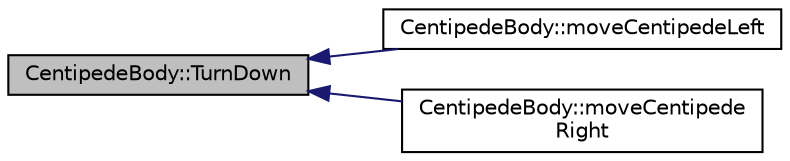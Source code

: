 digraph "CentipedeBody::TurnDown"
{
  edge [fontname="Helvetica",fontsize="10",labelfontname="Helvetica",labelfontsize="10"];
  node [fontname="Helvetica",fontsize="10",shape=record];
  rankdir="LR";
  Node37 [label="CentipedeBody::TurnDown",height=0.2,width=0.4,color="black", fillcolor="grey75", style="filled", fontcolor="black"];
  Node37 -> Node38 [dir="back",color="midnightblue",fontsize="10",style="solid",fontname="Helvetica"];
  Node38 [label="CentipedeBody::moveCentipedeLeft",height=0.2,width=0.4,color="black", fillcolor="white", style="filled",URL="$class_centipede_body.html#af3e1e549a2eae69d95f4e8c885640d5b",tooltip="Moves Centipede left. "];
  Node37 -> Node39 [dir="back",color="midnightblue",fontsize="10",style="solid",fontname="Helvetica"];
  Node39 [label="CentipedeBody::moveCentipede\lRight",height=0.2,width=0.4,color="black", fillcolor="white", style="filled",URL="$class_centipede_body.html#ac78b642abb3c84b469d84f93120e4cc9",tooltip="Moves the centipede Right. "];
}
